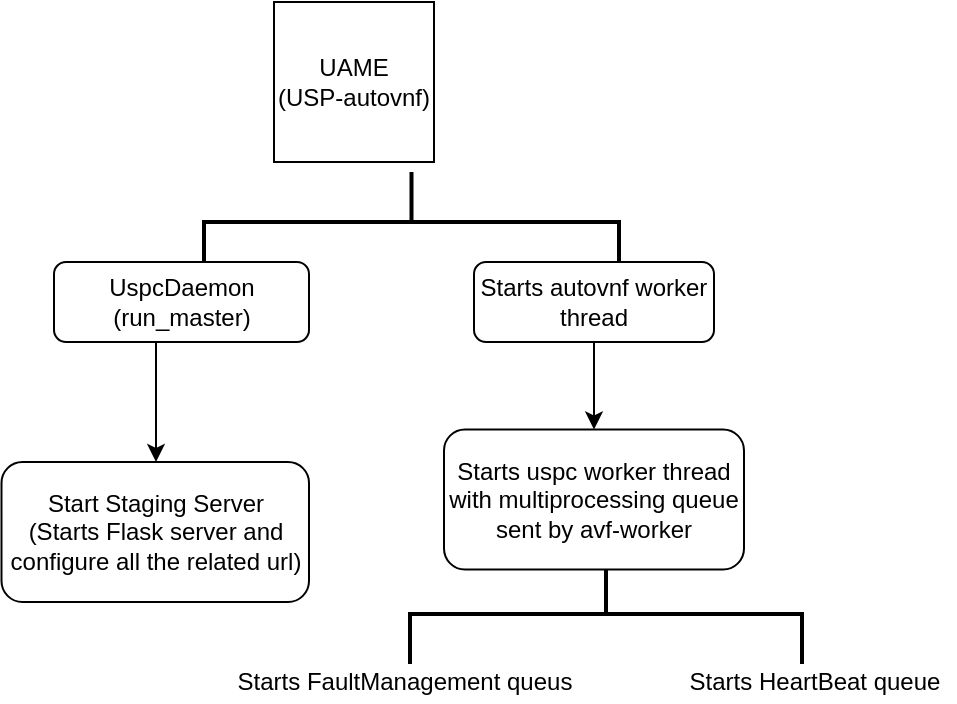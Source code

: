 <mxfile version="13.2.6" type="github"><diagram id="KGuRnCBPqNZkWZdnxVRj" name="Page-1"><mxGraphModel dx="782" dy="404" grid="1" gridSize="10" guides="1" tooltips="1" connect="1" arrows="1" fold="1" page="1" pageScale="1" pageWidth="850" pageHeight="1100" math="0" shadow="0"><root><mxCell id="0"/><mxCell id="1" parent="0"/><mxCell id="nJfd-ZtKPq7GGZHj6Cou-1" value="&lt;div&gt;UAME&lt;/div&gt;&lt;div&gt;(USP-autovnf)&lt;br&gt;&lt;/div&gt;" style="whiteSpace=wrap;html=1;aspect=fixed;" vertex="1" parent="1"><mxGeometry x="300" width="80" height="80" as="geometry"/></mxCell><mxCell id="nJfd-ZtKPq7GGZHj6Cou-4" value="" style="strokeWidth=2;html=1;shape=mxgraph.flowchart.annotation_2;align=left;labelPosition=right;pointerEvents=1;rotation=90;" vertex="1" parent="1"><mxGeometry x="343.75" y="6.25" width="50" height="207.5" as="geometry"/></mxCell><mxCell id="nJfd-ZtKPq7GGZHj6Cou-7" value="" style="strokeWidth=2;html=1;shape=mxgraph.flowchart.annotation_2;align=left;labelPosition=right;pointerEvents=1;rotation=90;" vertex="1" parent="1"><mxGeometry x="441" y="208" width="50" height="196" as="geometry"/></mxCell><mxCell id="nJfd-ZtKPq7GGZHj6Cou-14" value="" style="edgeStyle=orthogonalEdgeStyle;rounded=0;orthogonalLoop=1;jettySize=auto;html=1;" edge="1" parent="1" source="nJfd-ZtKPq7GGZHj6Cou-9" target="nJfd-ZtKPq7GGZHj6Cou-13"><mxGeometry relative="1" as="geometry"><Array as="points"><mxPoint x="241" y="180"/><mxPoint x="241" y="180"/></Array></mxGeometry></mxCell><mxCell id="nJfd-ZtKPq7GGZHj6Cou-9" value="&lt;div&gt;UspcDaemon&lt;/div&gt;&lt;div&gt;(run_master)&lt;br&gt;&lt;/div&gt;" style="rounded=1;whiteSpace=wrap;html=1;" vertex="1" parent="1"><mxGeometry x="190" y="130" width="127.5" height="40" as="geometry"/></mxCell><mxCell id="nJfd-ZtKPq7GGZHj6Cou-13" value="&lt;div&gt;Start Staging Server&lt;/div&gt;&lt;div&gt;(Starts Flask server and configure all the related url)&lt;br&gt;&lt;/div&gt;" style="rounded=1;whiteSpace=wrap;html=1;" vertex="1" parent="1"><mxGeometry x="163.75" y="230" width="153.75" height="70" as="geometry"/></mxCell><mxCell id="nJfd-ZtKPq7GGZHj6Cou-23" value="" style="edgeStyle=orthogonalEdgeStyle;rounded=0;orthogonalLoop=1;jettySize=auto;html=1;" edge="1" parent="1" source="nJfd-ZtKPq7GGZHj6Cou-16" target="nJfd-ZtKPq7GGZHj6Cou-18"><mxGeometry relative="1" as="geometry"/></mxCell><mxCell id="nJfd-ZtKPq7GGZHj6Cou-16" value="Starts autovnf worker thread" style="rounded=1;whiteSpace=wrap;html=1;" vertex="1" parent="1"><mxGeometry x="400" y="130" width="120" height="40" as="geometry"/></mxCell><mxCell id="nJfd-ZtKPq7GGZHj6Cou-18" value="&lt;div&gt;Starts uspc worker thread with multiprocessing queue&lt;/div&gt;&lt;div&gt;sent by avf-worker&lt;/div&gt;" style="rounded=1;whiteSpace=wrap;html=1;" vertex="1" parent="1"><mxGeometry x="385" y="213.75" width="150" height="70" as="geometry"/></mxCell><mxCell id="nJfd-ZtKPq7GGZHj6Cou-20" value="Starts FaultManagement queus" style="text;html=1;align=center;verticalAlign=middle;resizable=0;points=[];autosize=1;" vertex="1" parent="1"><mxGeometry x="275" y="330" width="180" height="20" as="geometry"/></mxCell><mxCell id="nJfd-ZtKPq7GGZHj6Cou-26" value="&lt;div&gt;Starts HeartBeat queue&lt;/div&gt;" style="text;html=1;align=center;verticalAlign=middle;resizable=0;points=[];autosize=1;" vertex="1" parent="1"><mxGeometry x="500" y="330" width="140" height="20" as="geometry"/></mxCell></root></mxGraphModel></diagram></mxfile>